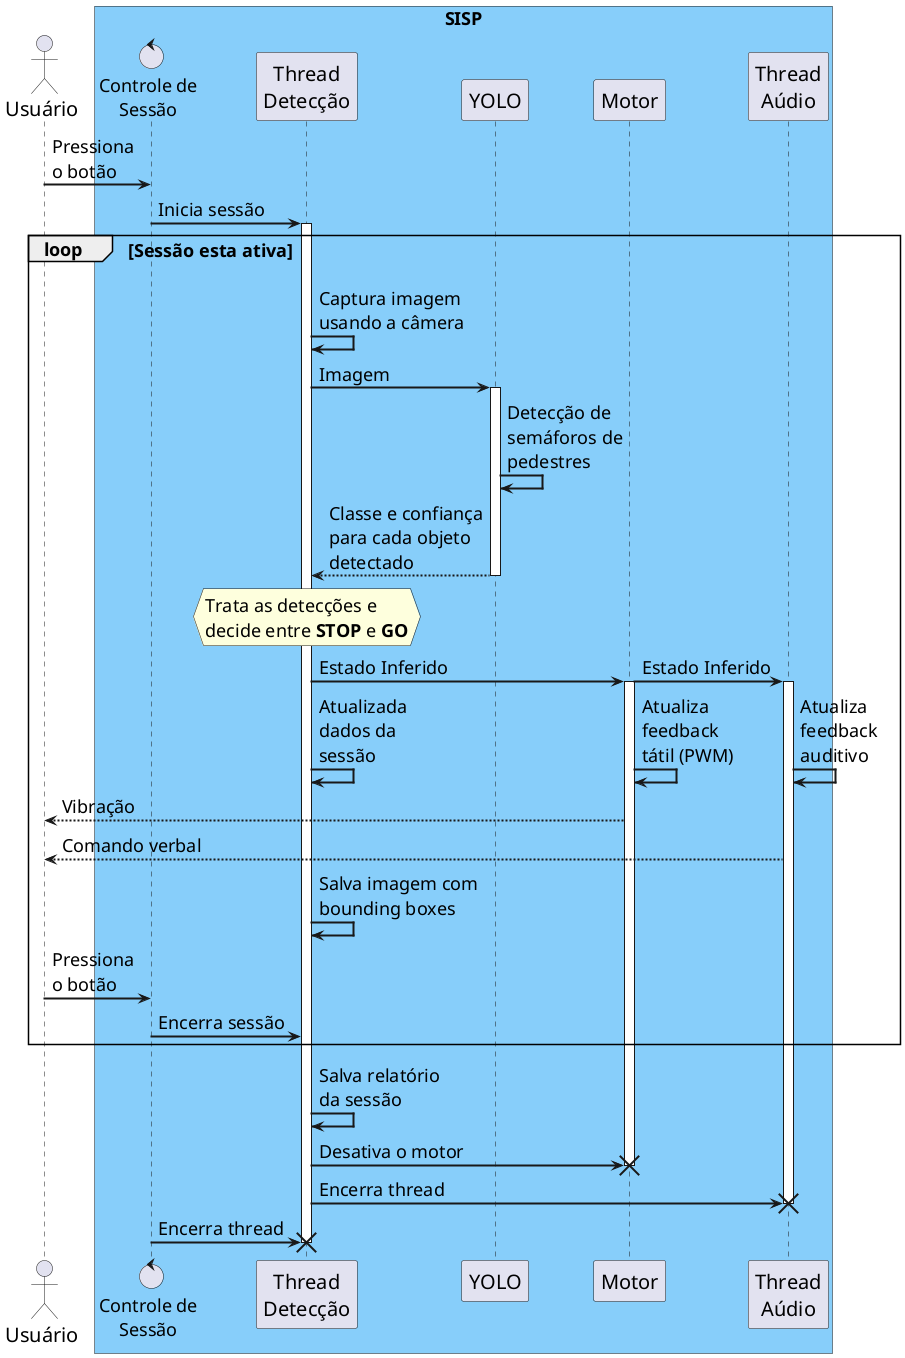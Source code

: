 @startuml
skinparam SequenceArrowThickness 2
skinparam DefaultFontSize 18
skinparam ParticipantFontSize 20
skinparam ActorFontSize 20
skinparam NoteFontAlignment center

!pragma teoz true

actor "Usuário" as USER

box "SISP" #LightSkyBlue
    control "Controle de\nSessão" as CTRLS
    participant "Thread\nDetecção" as TDETECT
    participant YOLO
    participant "Motor" as MT
    participant "Thread\nAúdio" as TAUD
end box

USER -> CTRLS : Pressiona\no botão
CTRLS -> TDETECT ++: Inicia sessão  

loop Sessão esta ativa

    TDETECT -> TDETECT : Captura imagem\nusando a câmera

    TDETECT -> YOLO ++: Imagem
    YOLO -> YOLO : Detecção de\nsemáforos de\npedestres
    YOLO --> TDETECT : Classe e confiança\npara cada objeto\ndetectado
    deactivate YOLO

    hnote over TDETECT : Trata as detecções e\ndecide entre **STOP** e **GO**


    TDETECT -> MT ++: Estado Inferido
    & MT -> TAUD ++: Estado Inferido

    MT -> MT: Atualiza\nfeedback\ntátil (PWM)
    & TAUD -> TAUD : Atualiza\nfeedback\nauditivo
    & TDETECT -> TDETECT : Atualizada\ndados da\nsessão

    MT --> USER: Vibração
    TAUD --> USER: Comando verbal
    TDETECT -> TDETECT : Salva imagem com\nbounding boxes

    USER -> CTRLS : Pressiona\no botão
    CTRLS -> TDETECT: Encerra sessão
end

TDETECT -> TDETECT : Salva relatório\nda sessão

TDETECT -> MT !!: Desativa o motor
TDETECT -> TAUD !!: Encerra thread
CTRLS -> TDETECT !!: Encerra thread

@enduml